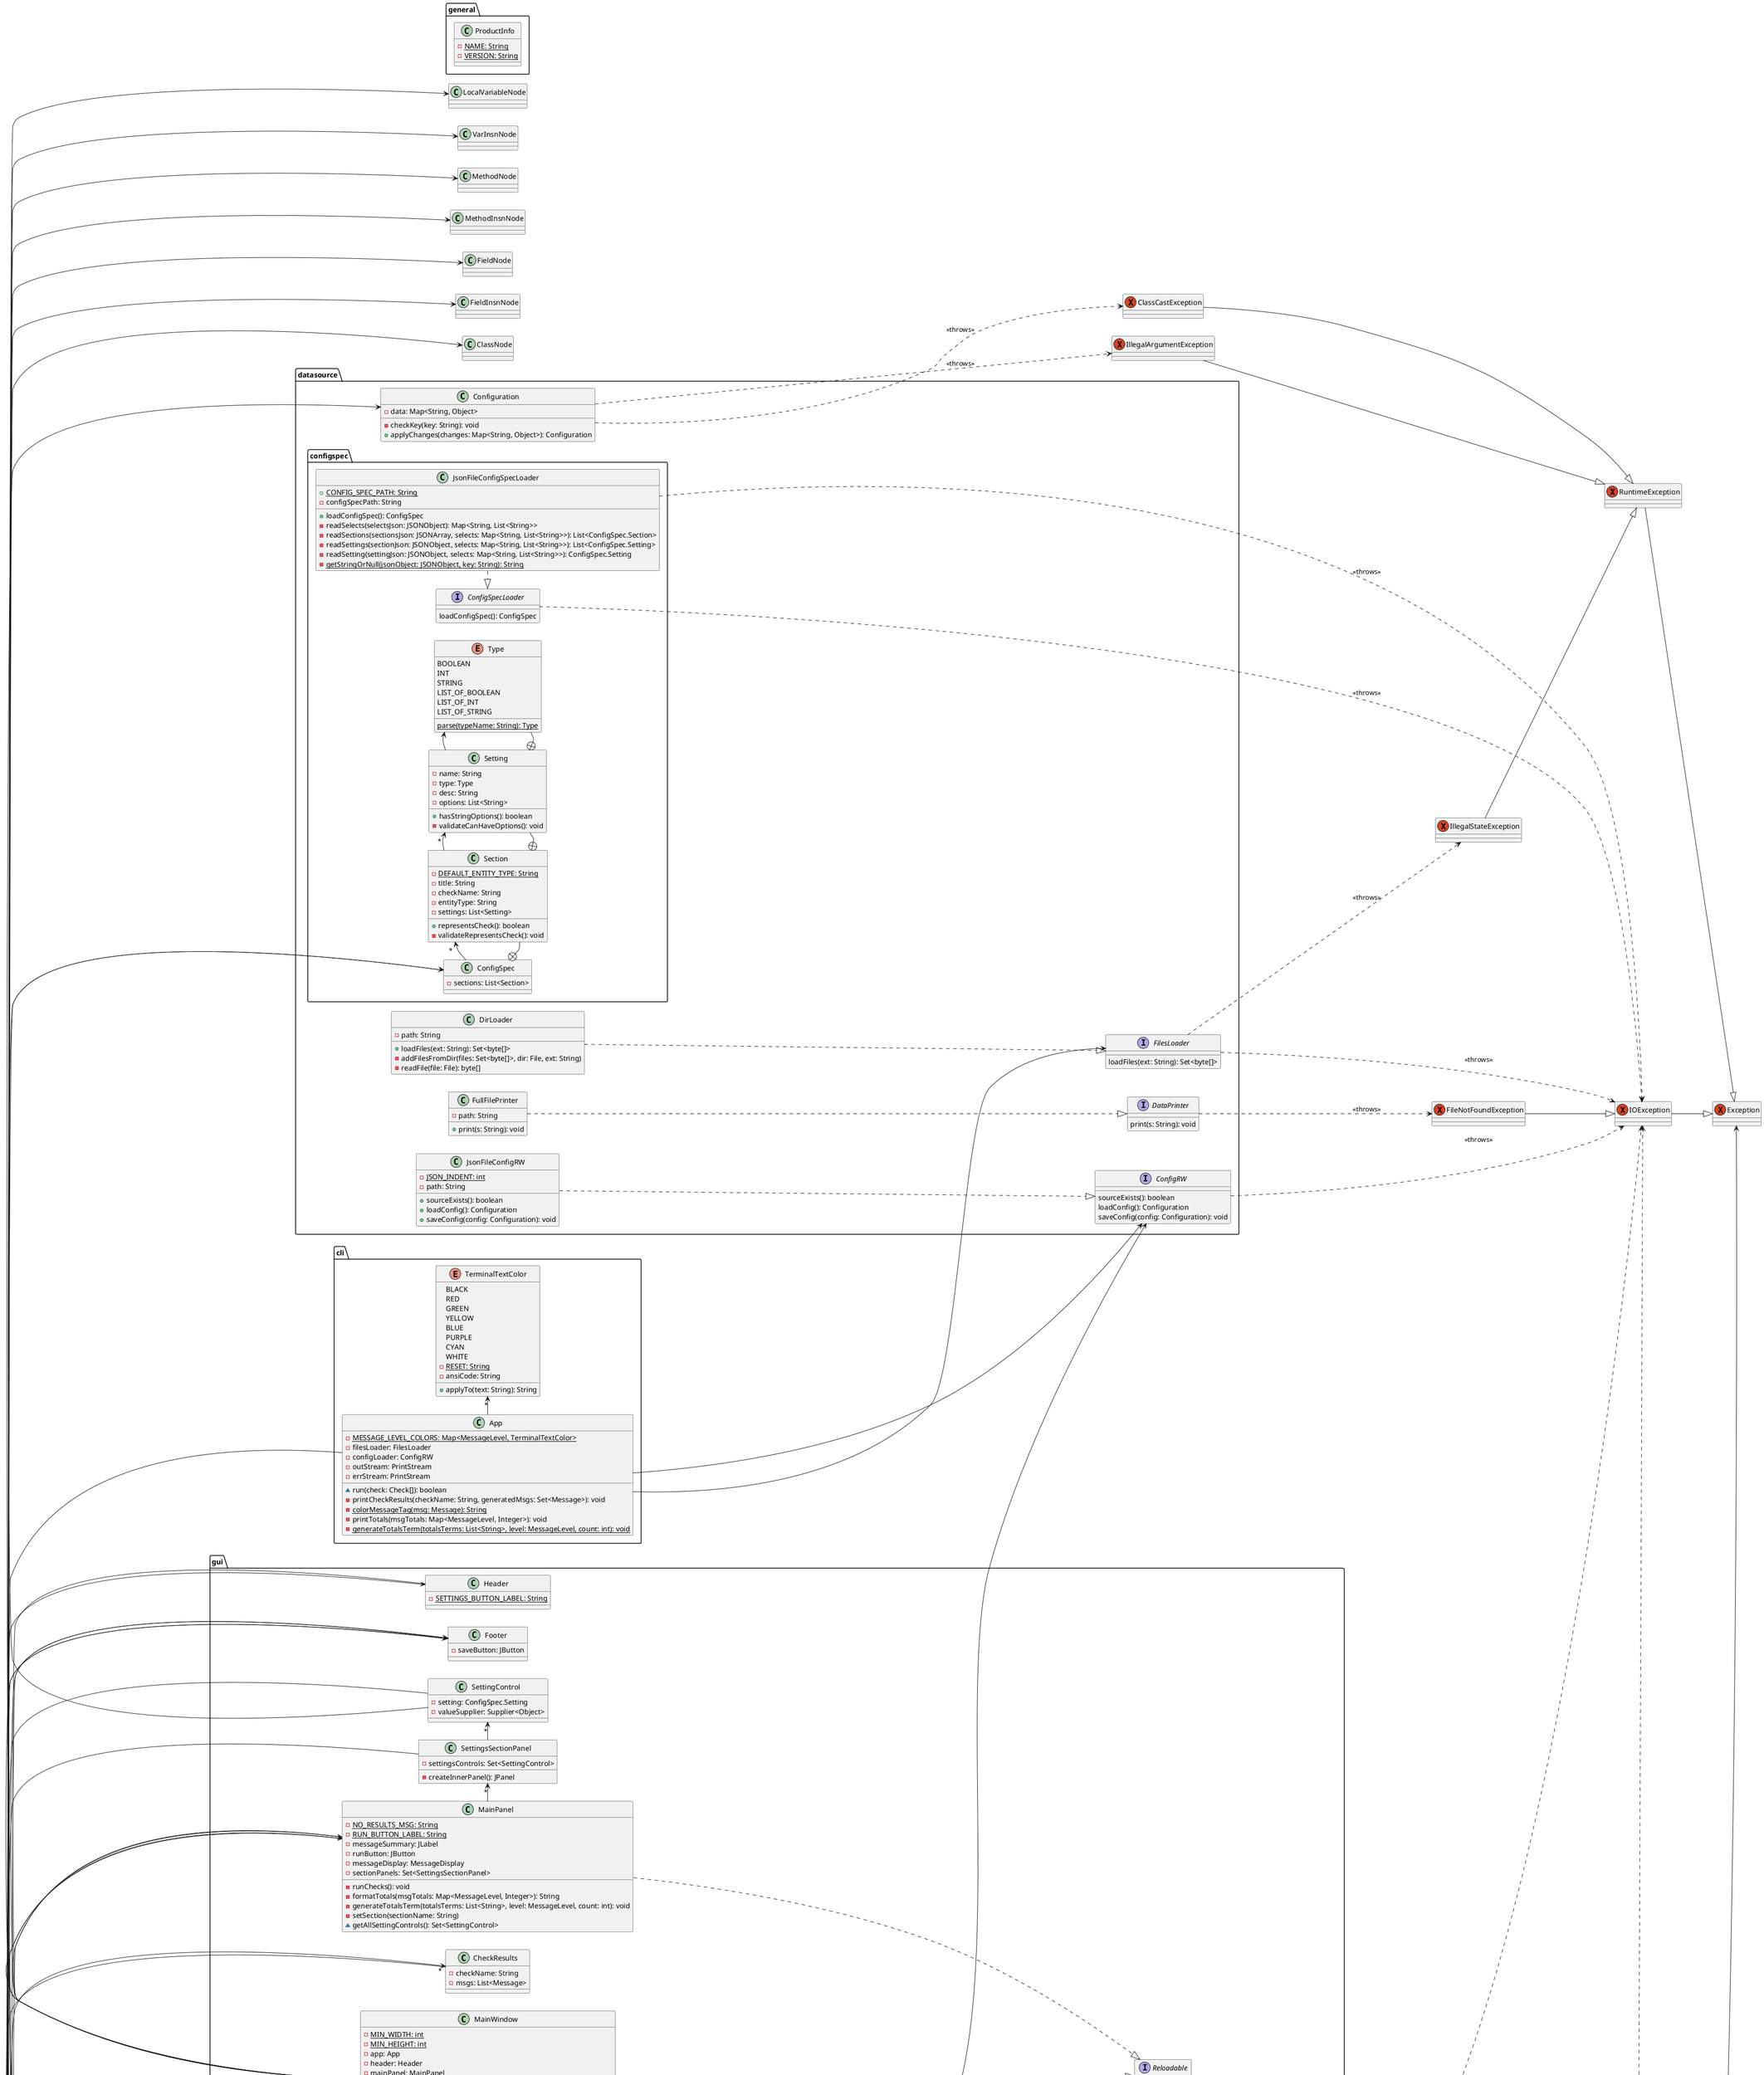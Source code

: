 @startuml
left to right direction
' scale 1024 width
' scale 768 height

package "cli" {
  class App {
    -{static} MESSAGE_LEVEL_COLORS: Map<MessageLevel, TerminalTextColor>
    -filesLoader: FilesLoader
    -configLoader: ConfigRW
    -outStream: PrintStream
    -errStream: PrintStream
    ~run(check: Check[]): boolean
    -printCheckResults(checkName: String, generatedMsgs: Set<Message>): void
    -{static} colorMessageTag(msg: Message): String
    -printTotals(msgTotals: Map<MessageLevel, Integer>): void
    -{static} generateTotalsTerm(totalsTerms: List<String>, level: MessageLevel, count: int): void
  }

  enum TerminalTextColor {
    BLACK
    RED
    GREEN
    YELLOW
    BLUE
    PURPLE
    CYAN
    WHITE
    -{static} RESET: String
   -ansiCode: String
    +applyTo(text: String): String
  }
}

package datasource.configspec {
  class ConfigSpec {
    -sections: List<Section>
  }
  class Section {
    -{static} DEFAULT_ENTITY_TYPE: String
    -title: String
    -checkName: String
    -entityType: String
    -settings: List<Setting>
    +representsCheck(): boolean
    -validateRepresentsCheck(): void

  }
  class Setting {
    -name: String
    -type: Type
    -desc: String
    -options: List<String>
    +hasStringOptions(): boolean
    -validateCanHaveOptions(): void
  }
  enum Type {
    BOOLEAN
    INT
    STRING
    LIST_OF_BOOLEAN
    LIST_OF_INT
    LIST_OF_STRING
    {static} parse(typeName: String): Type
  }

  interface ConfigSpecLoader {
    loadConfigSpec(): ConfigSpec
  }

  class JsonFileConfigSpecLoader {
    +{static} CONFIG_SPEC_PATH: String
    -configSpecPath: String
    +loadConfigSpec(): ConfigSpec
    -readSelects(selectsJson: JSONObject): Map<String, List<String>>
    -readSections(sectionsJson: JSONArray, selects: Map<String, List<String>>): List<ConfigSpec.Section>
    -readSettings(sectionJson: JSONObject, selects: Map<String, List<String>>): List<ConfigSpec.Setting>
    -readSetting(settingJson: JSONObject, selects: Map<String, List<String>>): ConfigSpec.Setting
    -{static} getStringOrNull(jsonObject: JSONObject, key: String): String
  }
}

package datasource {
  interface ConfigRW {
    sourceExists(): boolean
    loadConfig(): Configuration
    saveConfig(config: Configuration): void
  }

  class Configuration {
    -data: Map<String, Object>
    -checkKey(key: String): void
    +applyChanges(changes: Map<String, Object>): Configuration
  }

  interface DataPrinter {
    print(s: String): void
  }

  class DirLoader {
    -path: String
    +loadFiles(ext: String): Set<byte[]>
    -addFilesFromDir(files: Set<byte[]>, dir: File, ext: String)
    -readFile(file: File): byte[]
  }

  interface FilesLoader {
    loadFiles(ext: String): Set<byte[]>
  }

  class FullFilePrinter {
    -path: String
    +print(s: String): void
  }

  class JsonFileConfigRW {
    -{static} JSON_INDENT: int
    -path: String
    +sourceExists(): boolean
    +loadConfig(): Configuration
    +saveConfig(config: Configuration): void
  }
}

package domain.checks {
  class AdapterPatternCheck {
    -{static} NAME: String
    -{static} ADAPTER_CLASS_NAME_REGEX_KEY: String
    -{static} DEFAULT_ADAPTER_CLASS_NAME_REGEX: String
    +run(classes: ClassDataCollection, config: Configuration): Set<Message>
    -{static} findAdapters(classes: ClassDataCollection, adapterNamePattern: Pattern, messages: Set<Message>): Set<String>
    -{static} validateUsageOfAdapters(classes: ClassDataCollection, adapterFullNames: Set<String>, messages: Set<Messages>): void
  }

  class ConstantInterfaceCheck {
    -{static} NAME: String
    -{static} ALLOW_MARKER_INTERFACES_KEY: String
    +run(classes: ClassDataCollection, config: Configuration): Set<Message>
  }

  class CountCheckPropertyValidator {
    -generatedMessage: Message
    +validateGetInt(config: Configuration, key: String): Integer
  }

  abstract class GraphCheck {
    #graph: ClassGraph
    +run(classes: ClassDataCollection, config: Configuration): Set<Message>
    +{abstract} gRun(config: Configuration): Set<Message>
  }

  class ImmutableExceptionsCheck {
    -{static} NAME: String
    -{static} EXCEPTION_CLASS_NAME_REGEX: String
    +run(classes: ClassDataCollection, config: Configuration): Set<Message>
    -{static} checkExceptionsClass(classData: ClassData, messages: Set<Message>): void
  }

  class InformationHidingCheck {
    -{static} NAME: String
    -{static} GETTER_SETTER_LENGTH: int
    +run(classes: ClassDataCollection, config: Configuration): Set<Message>
    -indicateFieldsWithInformationHiding(publicFieldsToClass: Map<String, ArrayList<String>): Set<Message>
    -informationHidingClassCheck(classes: ClassDataCollection, publicFieldsToClass: Map<String, ArrayList<String>): void
    -checkFieldModifiers(fields: Set<FieldData>, publicFieldsToClass: Map<String, ArrayList<String>, currentClass: ClassData): void
    -checkForGettersAndSetters(field: FieldData, publicFieldsToClass: Map<String, ArrayList<String>, currentClass: ClassData): void
    -matchingMethodAndFieldName(field: FieldData, string1: String, string2: String, publicFieldsToClass: Map<String, ArrayList<String>, currentClass: ClassData): void
    -handlePublicFields(publicFieldsToClass: Map<String, ArrayList<String>, currentClass: ClassData, field: FieldData): void
  }

  class LowCouplingCheck {
    -maxInDegree: int
    -maxOutDegree: int
    -packageName: String
    -checkCycles: boolean
    -ignoreSelf: boolean
    -{static} NAME: String
    -messages: Set<Message>
    -lowestInDegrees: PriorityQueue<IntegerAndDegree>
    +gRun(config: Configuration): Set<Message>
    -checkCycles(): Set<Message>
    -recurseThroughClasses(): void
    -checkGraphDegrees(): void
    -handleExceededMaxOutDegree(i: int): void
    -handleExceededMaxInDegree(i: int): void
    -handleNegativeGraphDegrees(): void
    -parseConfig(config: Configuration): void
    -recursion(it: ClassGraphIterator, messages: Set<Message>, pq: PriorityQueue<IntegerAndDegree>, ignoreSelf: boolean): void
    -recurseThroughEdges(it: ClassGraphIterator, messages: Set<Message>, pq: PriorityQueue<IntegerAndDegree>, ignoreSelf: boolean): void
    -handleCycle(it: ClassGraphIterator, messages: Set<Message>, ignoreSelf: boolean): boolean
    -cyclePrint(classes: List<String>): String
  }

  class IntegerAndDegree <<Comparable>> {
    index: int
    inDegree: int
    compareTo(o: IntegerAndDegree): int
  }

  class MethodLengthCheck {
    -{static} NAME: String
    -{static} MAX_METHOD_LENGTH_KEY: String
    +run(classes: ClassDataCollection, config: Configuration): Set<Message>
    -checkClass(classData: ClassData, maxMethodLengthInstrs: int, messages: Set<Messages>): void
  }

  enum NamingConventions {
    lowercase
    UPPERCASE
    UPPER_CASE
    lower_case
    camelCase
    PascalCase
    ANY
    -checker: Function<char[], Boolean>
    +check(chars: char[]): boolean
  }

  class NamingConventionsCheck {
    -{static} NAME: String
    -checkConvention(str: String, convention: NamingConventions): boolean
    +run(classes: ClassDataCollection, config: Configuration): Set<Message>
    -runClassChecks(classInfo: ClassData, maxLength: int, messages: Set<Message>, methodNames: NamingConventions, methodParamNames: NamingConventions, localVarNames: NamingConventions): void
    -runMethodChecks(classInfo: ClassData, maxLength: int, messages: Set<Message>, methodNames: NamingConventions, methodParamNames: NamingConventions, localVarNames: NamingConventions, m: MethodData): void
    -runLocalVariableChecks(classInfo: ClassData, maxLength: int, messages: Set<Message>, methodNames: NamingConventions, methodParamNames: NamingConventions, localVarNames: NamingConventions, m: MethodData): void
    -runLocalVariableCheck(classInfo: ClassData, maxLength: int, messages: Set<Message>, methodNames: NamingConventions, methodParamNames: NamingConventions, localVarNames: NamingConventions, m: MethodData, lvar: VariableData): void
    -handleParametersWithLocalVariables(classInfo: ClassData, maxLength: int, messages: Set<Message>, methodNames: NamingConventions, methodParamNames: NamingConventions, localVarNames: NamingConventions, m: MethodData, lvar: VariableData): void
    -runFieldChecks(classInfo: ClassData, maxLength: int, messages: Set<Message>, enumConstantNames: NamingConventions, constantNames: NamingConventions, fieldNames: NamingConventions): void
    -handleNonEnumFields(classInfo: ClassData, maxLength: int, messages: Set<Message>, enumConstantNames: NamingConventions, constantNames: NamingConventions, fieldNames: NamingConventions): void
    -handleEnumFields(classInfo: ClassData, maxLength: int, messages: Set<Message>, enumConstantNames: NamingConventions, constantNames: NamingConventions, fieldNames: NamingConventions): void
    -handleEnumField(classInfo: ClassData, maxLength: int, messages: Set<Message>, enumConstantNames: NamingConventions, constantNames: NamingConventions, fieldNames: NamingConventions, f: FieldData): void
    -staticAndFinalCheck(classInfo: ClassData, maxLength: int, messages: Set<Message>, constantNames: NamingConventions, fieldNames: NamingConventions, f: FieldData): void
    -runPackageChecks(classInfo: ClassData, maxLength: int, messages: Set<Message>, packageNames: NamingConventions, allowEmptyPackage: boolean): void
    -checkPackage(packages: Set<String>, maxLength: int, messages: Set<Message>, packageNames: NamingConventions, allowEmptyPackage: boolean, pckg: String): void
    -handleIncorrectConventionsOrEmptyPackage(messages: Set<Message>, packageNames: NamingConventions, allowEmptyPackage: boolean, pckg: String): void
    -runClassNameChecks(classInfo: ClassData, maxLength: int, messages: Set<Message>, abstractNames: NamingConventions, interfaceNames: NamingConventions, enumNames: NamingConventions, classNames: NamingConventions): void
  }

  class NoGlobalVariablesCheck {
    -{static} NAME: String
    +run(classes: ClassDataCollection, config: Configuration): Set<Message>
  }

  class ObserverPatternCheck {
    -{static} NAME: String
    +gRun(config: Configuration): Set<Message>
    -checkInterfaces(checkInterface: boolean, dat: ClassData, it: ClassGraphIterator, messages: Set<Message>): void
    -containsObserverInterfaceOrAbstracts(it: ClassGraphIterator, edges: Set<ClassGraphIterator>, obsClasses: Set<String>): boolean
    -checkConcreteObservers(it: ClassGraphIterator, it2: ClassGraphIterator, obsClasses: Set<String>): boolean
    -checkConcreteSubjectsWithInterfaces(it: ClassGraphIterator, it2: ClassGraphIterator, obsClasses: Set<String>, j: int): boolean
    -checkAbstractClassesNonInterfaces(checkAbstract: boolean, dat: ClassData, it: ClassGraphIterator, messages: Set<Message>): void
    -containsAbstractNonInterfaces(it: ClassGraphIterator, obsClasses: Set<String>): boolean]
    -checkConcreteObserversWithAbstractNonInterfaces(it: ClassGraphIterator, obsClasses: Set<String>, it2: ClassGraphIterator): boolean
    -checkForConcreteSubjects(it: ClassGraphIterator, obsClasses: Set<String>, it2: ClassGraphIterator, j: int): boolean
    -checkConcreteClasses(checkConcrete: boolean, dat: ClassData, it: ClassGraphIterator, messages: Set<Message>): void
    -containsObserverInterface(it: ClassGraphIterator, obsClasses: Set<String>): boolean
    -containsConcreteImplementers(it: ClassGraphIterator, obsClasses: Set<String>, it2: ClassGraphIterator, patternFound: boolean): boolean
    -isConcreteClass(it: ClassGraphIterator, it2: ClassGraphIterator, j: int): boolean
  }

  class ParameterCountCheck {
    -{static} NAME: String
    -{static} MAX_NUM_PARAMS_KEY: String
    +run(classes: ClassDataCollection, config: Configuration): Set<Message>
    -checkClass(classData: ClassData, maxNumParams: int, messages: Set<Message>): void
  }

  class PlantUMLGenerator {
    -{static} NAME: String
    -{static} generateSVG(source: SourceStringReader): String
    -isValidFormat(str: String): boolean
    +gRun(config: Configuration): Set<Message>
    -createFileOutput(puml: StringBuilder, pumlOut: String, svgOut: String): void
    -checkClassRelationships(puml: StringBuilder, i: int, j: int, weight: int): void
    -checkImplementsRelationships(puml: StringBuilder, i: int, j: int, weight: int): void
    -checkHasRelationship(puml: StringBuilder, i: int, j: int, weight: int): void
    -checkExtendsRelationship(puml: StringBuilder, i: int, j: int, weight: int): void
    -checkDependsRelationship(puml: StringBuilder, i: int, j: int, weight: int): void
    -appendClassInfo(puml: StringBuilder, i: int, j: int, dependsArrow: String): void
    -writeHeader(puml: StringBuilder): void
    -generatePackage(ps: PackageStructure, puml: StringBuilder, numTabs: int): void
    -addPackageToUML(puml: StringBuilder, numTabs: int, p: PackageStructure): void
    -addClassToUML(puml: StringBuilder, c: String, numTabs: int): void
    -writeClass(cd: ClassData, puml: StringBuilder, numTabs: int): void
    -handleMethodWriting(cd: ClassData, puml: StringBuilder, numTabs: int): void
    -handleFieldWriting(cd: ClassData, puml: StringBuilder, numTabs: int): void
    -handleEnumWriting(cd: ClassData, puml: StringBuilder, numTabs: int): void
    -handleNonConstructorMethod(puml: StringBuilder, m: MethodData): void
    -{static} handleAdditionalParameters(puml: StringBuilder, m: MethodData, vi: int): void
    -{static} handleNonNullVariable(puml: StringBuilder, v: VariableData): void
    -appendAbstractStaticFinal(m: MethodData, numTabs: int, puml: StringBuilder): void
    -appendStaticFinalModifiers(numTabs: int, puml: StringBuilder, f: FieldData): void
    -handleEnumBasedOnField(cd: ClassData, puml: StringBuilder, numTabs: int, f: FieldData, enums: int): void
    -calculateEnums(cd: ClassData): int
    -printClassName(c: String, cd: ClassData, puml: StringBuilder, numTabs: int): void
    -appendAccessModifiers(am: AccessModifier, puml: StringBuilder): void
    -appendStatic(isStatic: boolean, puml: StringBuilder): void
    -appendFinal(isFinal: boolean, puml: StringBuilder): void
    -appendFinal(isAbstract: boolean, puml: StringBuilder): void
    -appendTabs(numTabs: int, puml: StringBuilder): void
    -printType(t: TypeStructure, puml: StringBuilder): void
    -handleSubtypes(t: TypeStructure, puml: StringBuilder): void
  }

  class ProgramToInterfaceNotImplementationCheck {
    -{static} NAME: String
    -{static} DOMAIN_PKG_NAME_KEY: String
    -{static} DEFAULT_DOMAIN_PKG_NAME: String
    -{static} ADAPTER_CLASS_NAME_REGEX_KEY: String
    -{static} DEFAULT_ADAPTER_CLASS_NAME_REGEX: String
    -{static} ALLOWED_DEPENDENCIES_KEY: String
    -{static} PRIMITIVE_TYPES: Set<String>
    -{static} OBJECT_TYPE: String
    -{static} PRIMITIVE_CLASSES: Set<String>
    -{static} COMMON_INTERFACES: Set<String>
    +run(classes: ClassDataCollection, config: Configuration): Set<Messages>
    -isTypeOkay(typeFullName: String, classes: ClassDataCollection, domainPkgName: String, allowedDeps: Set<String>): boolean
    -{static} stripArrayIndicators(typeFullName: String): String
  }

  class RequiredOverridesCheck {
    -{static} NAME: String
    -{static} TYPES_EMPTY: String[]
    -{static} TYPES_1_OBJECT: String[]
    +run(classes: ClassDataCollection, config: Configuration): Set<Messages>
    -validateCompareToImpliesEquals(classData: ClassData, messages: Set<Message>): void
    -validateEqualsImpliesHashCode(classData: ClassData, messages: Set<Message>): void
    -{static} classHasMethod(classData: ClassData, methodName: String, paramTypes: String[]): boolean
    -{static} paramTypesMatch(params: List<VariableData>, paramTypes: String[]): boolean
  }

  class StrategyPatternCheck {
    -{static} NAME: String
    +run(classes: ClassDataCollection, config: Configuration): Set<Messages>
    -{static} getClassFromName(className: String, classes: ClassDataCollection): ClassData
  }

  class TypeValidator {
    -validationFunc: Function<String, Boolean>
    -messageLevel: MessageLevel
    -classExemptionFunc: Function<ClassData, Boolean>
    -fieldMessagePattern: String
    -methodMessagePattern: String
    -paramMessagePattern: String
    +validateTypes(allClasses: Collection<ClassData>, messages: Set<Message>): void
    -validateFieldTypes(classData: ClassData, messages: Set<Message>): void
    -validateMethodTypes(classData: ClassData, messages: Set<Message>): void
    -validateParamTypes(classData: ClassData, messages: Set<Message>): void
  }

  class UnusedAbstractionsCheck {
    -{static} NAME: String
    +run(classes: ClassDataCollection, config: Configuration): Set<Messages>
  }
}

package domain.javadata {
  enum AccessModifier {
    PUBLIC
    PROTECTED
    PACKAGE_PRIVATE
    PRIVATE
    ~parseOpcodes(access: int): AccessModifier
  }

  interface ClassData {
    ~getFullName(): String
    ~getSimpleName(): String
    ~getPackageName(): String
    ~getAccessModifier: AccessModifier
    ~getClassType(): ClassType
    ~isAbstract(): boolean
    ~isStatic(): boolean
    ~isFinal(): boolean
    ~getSuperFullName(): String
    ~getInterfaceFullName(): Set<String>
    ~getFields(): Set<FieldData>
    ~getMethods(): Set<MethodData>
    ~getContainingClassFullName(): String
    ~getInnerClassFullNames(): Set<String>
  }

  class ClassDataCollection <<Collection<ClassData>>> {
    -classesByFullName: Map<String, ClassData>
    +containsFullName(fullName: String): boolean
    +getFullNames(): Set<String>
    +getFullNamesIncludingCompilerGenerated(): Set<String>
    +getClasses(): Set<ClassData>
    +getClassesIncludingCompilerGenerated(): Set<ClassData>
  }

  class ClassNodeAdapter {
    -classNode: ClassNode
    +getFullName(): String
    +getSimpleName(): String
    +getPackageName(): String
    +getAccessModifier: AccessModifier
    +getClassType(): ClassType
    +isAbstract(): boolean
    +isStatic(): boolean
    +~isFinal(): boolean
    +getSuperFullName(): String
    +getInterfaceFullName(): Set<String>
    +getFields(): Set<FieldData>
    +getMethods(): Set<MethodData>
    +getContainingClassFullName(): String
    +getInnerClassFullNames(): Set<String>
  }

  class ClassReaderUtil {
    +{static} read(javaBytecode: byte[]): ClassData
  }

  enum ClassType {
    CLASS
    INTERFACE
    ENUM
    ~{static} parseOpcodes(access: int): ClassType
  }

  interface FieldData {
    ~getName(): String
    ~getTypeFullName(): String
    ~getAccessModifier(): AccessModifier
    ~isStatic(): boolean
    ~isFinal(): boolean
    ~typeParam():  TypeStructure
    ~getAllTypeFullName(): Set<String>
  }

  class FieldInsnNodeAdapter {
    -insn: FieldInsnNode
    +getInstrType(): InstrType
    +getFieldOwnerFullName(): String
    +getFieldName(): String
    +getFieldTypeFullName(): String
    +getOperation(): VariableOperation
  }

  interface FieldInstrData {
    ~getFieldOwnerFullName(): String
    ~getFieldName(): String
    ~getFieldTypeFullName(): String
    ~getOperation(): VariableOperation
  }

  class FieldNodeAdapter {
    -fieldNode: FieldNode
    +getName(): String
    +getTypeFullName(): String
    +getAccessModifier(): AccessModifier
    +isStatic(): boolean
    +isFinal(): boolean
    +typeParam():  TypeStructure
    +getAllTypeFullName(): Set<String>
  }

  interface InstrData {
    ~getInstrType(): InstrType
  }

  enum InstrType {
    METHOD
    LOCAL_VARIABLE
    FIELD
  }

  interface LocalVarInstrData {
    ~getVarName(): String
    ~getVarTypeFullName(): String
    ~getOperation(): VariableOperation
  }

  class LocalVariableUtil {
    ~{static} findLocalVariableNode(var: int, localVars: List<LocalVariableNode>): LocalVariableNode
  }

  interface MethodData {
    -{static} CONSTRUCTOR_NAME: String
    -{static} STATIC_INITIALIZER_NAME: String
    ~getName(): String
    ~getReturnTypeFullName(): String
    ~getReturnTypeStructure(): TypeStructure
    ~getAllReturnTypeFullName(): Set<String>
    ~getAccessModifier(): AccessModifier
    ~isStatic(): boolean
    ~isFinal(): boolean
    ~isAbstract(): boolean
    ~getParams(): List<VariableData>
    ~getExceptionTypeFullNames(): Set<String>
    ~getLocalVariables(): Set<VariableData>
    ~getInstructions(): List<InstrData>
  }

  class MethodInsnNodeAdapter {
    -insn: MethodInsnNode
    +getInstrType(): InstrType
    +getMethodOwnerFullName(): String
    +getMethodName(): String
    +getMethodReturnTypeFullName(): String
  }

  interface MethodInstrData {
    ~getMethodOwnerFullName(): String
    ~getMethodName(): String
    ~getMethodReturnTypeFullName(): String
  }

  class MethodNodeAdapter {
    -{static} THIS: String
    -methodNode: MethodNode
    +getName(): String
    +getReturnTypeFullName(): String
    +getReturnTypeStructure(): TypeStructure
    +getAllReturnTypeFullName(): Set<String>
    +getAccessModifier(): AccessModifier
    +isStatic(): boolean
    +isFinal(): boolean
    +isAbstract(): boolean
    +getParams(): List<VariableData>
    +getExceptionTypeFullNames(): Set<String>
    +getLocalVariables(): Set<VariableData>
    +getInstructions(): List<InstrData>
  }

  class NameUtil {
    +{static} isCompilerGenerated(fullName: String): boolean
  }

  class OtherInsnNodeAdapter {
    +getInstrType(): InstrType
  }

  class TypeStructure {
    -baseTypeFullNamee: String
    -numOfArray: int
    -subtypes: List<TypeStructure>
    +getAllFullTypeNames(): Set<String>
  }

  class VarInsnNodeAdapter {
    -insn: VarInsnNode
    -localVariableNode: LocalVariableNode
    +getInstrType(): InstrType
    +getVarName(): String
    +getVarTypeFullName(): String
    +getOperation(): VariableOperation
  }

  class VariableData {
    -name: String
    -typeFullName: String
    -signature: String
    +equals(obj: Object): boolean
    +hashCode(): int
    +typeParam(): TypeStructure
  }

  enum  VariableOperation {
    GET
    SET
    RETURN
    ~{static} parseOpcode(opcode: int): VariableOperation
  }
}

package domain {
  abstract class Check {
    -name: String
    -isEnabledByDefault: boolean
    +isEnabled(configValue: Boolean): boolean
    +{abstract} run(classes: ClassDataCollection, config: Configuration): Set<Message>
  }

  class CheckRoster {
    +{static} CHECKS: Check[]
  }

  class CheckUtil {
    -{static} CLASS_FILE_EXT: String
    -{static} ENABLE_KEY_PREFIX: String
    -{static} SKIP_UNMARKED_CHECKS_KEY: String
    +{static} readInClasses(classFiles: Set<byte[]>): ClassDataCollection
    +{static} runAllChecks(checks: Check[], classes: ClassDataCollection, config: Configuration, msgTotals: Map<MessageLevel, Integer>, resultsHandler: BiConsumer<String, Set<Message>>): int
    -{static} runCheck(check: Check, classes: ClassDataCollection, config: Configuration, msgTotals: Map<MessageLevel, Integer>, resultsHandler: BiConsumer<String, Set<Message>>): void
    -{static} initMsgTotals(): void
  }

  class ClassGraph {
    -classDataCollection: ClassDataCollection
    -classes: Map<String, Integer>
    -inverse: Map<Integer, String>
    -weightedEdges: int[][]
    -numClasses: int
    -removeArray(s: String): String
    -retrieveClassInformation(): void
    -initializeEdges(): void
    -populateEdges(): void
    -checkForDependencies(classInfo: ClassData, i: int): void
    -checkForPreviousImplementsOrExtends(depSet: Set<String>, i: int): void
    -removeDuplicatesFromMethods(methodsIterator: Iterator<MethodData>, depSet: Set<String>): void
    -removeDuplicatesFromInstructions(mdTemp: MethodData, depSet: Set<String>): void
    -removeDuplicatesFromParameters(mdTemp: MethodData, depSet: Set<String>): void
    -removeDuplicatesFromLocalVariables(mdTemp: MethodData, depSet: Set<String>): void
    -checkForComposition(classInfo: ClassData, i: int): void
    -checkFieldTypes(fdTemp: FieldData, i: int): void
    -checkForImplements(classInfo: ClassData, i: int): void
    -checkForInheritance(classInfo: ClassData, i: int): void
    +{static} checkExtend(weight: int): boolean
    +{static} checkImplement(weight: int): boolean
    +{static} checkHasA(weight: int): boolean
    +{static} checkDepends(weight: int): boolean
    +inDegree(v: int): int
    +outDegree(v: int): int
    +graphIterator(start: int): ClassGraphIterator
    +column(j: int): int[]
  }

  class ClassGraphIterator {
    -graph: ClassGraph
    -vertex: int
    -path: List<Integer>
    +followEdge(): Set<ClassGraphIterator>
    +followEdge(extend: int, implement: int, hasA: int, depends: int): Set<ClassGraphIterator>
    +hasCycle(): boolean
  }

  class Message {
    +level: MessageLevel
    +text: String
    +classFullNames: Set<String>
    +toString(): String
    +toStringWithoutLevel(): String
    +equals(obj: Object): boolean
    +hashCode(): int
  }

  enum MessageLevel {
    ERROR
    WARNING
    INFO
    +abbreviation: String
  }

  class PackageStructure {
    -thisPackageName: String
    -subPackages: Set<PackageStructure>
    -classes: Set<String>
    -parseClasses(classes: Map<String, String>): void
  }
}

package general {
  class ProductInfo {
    -{static} NAME: String
    -{static} VERSION: String
  }
}

package gui {
  class App {
    ~{static} CONFIG_PATH: String
    -{static} TARGET_PATH_KEY: String
    -configSpec: ConfigSpec
    -checks: Check[]
    -configRW: ConfigRW
    -config: Configuration
    -configLoadEx: Exception
    -configSaveEx: Exception
    -msgTotals: Map<MessageLevel, Integer>
    -checkResults: List<CheckResults>
    -reloaders: Set<Reloadable>
    -loadConfig(): void
    ~retrieveConfigLoadEx(): Exception
    -clearCheckResults(): void
    -saveConfig(): void
    ~retrieveConfigSaveEx(): Exception
    ~canRunNow(): boolean
    ~setTargetPath(targetPath: String): void
    ~runChecks(): void
    ~hasResults(): boolean
    ~updateConfig(changes: Map<String, Object>): void
    ~addReloader(): void
    ~removeReloader(): void
    -triggerReload(): void
  }

  class CheckResults {
    -checkName: String
    -msgs: List<Message>
  }

  class FilePicker {
    -TEXT_FIELD_MIN_COLS: int
    -PATH_FIELD_PLACEHOLDER_TEXT: String
    -BROWSE_BUTTON_LABEL: String
    -pathUpdateHandler: Consumer<String>
    -pathField: JTextField
    -browse(): void
  }

  class FileUtil {
    +{static} currentWorkingDirectory(): File
  }

  class GuiUtil {
    -{static} PAD: int
    +{static} formatTitle(title: String): String
    +{static} showError(parent: Component, message: String): void
    +{static} withWaitCursor(component: Component, func: Runnable): void
    +{static} createHeading(text: String): JLabel
    +{static} createButton(text: String, action: ActionListener): JLabel
    +{static} setPaddedContentPane(component: RootPaneContainer): void
    +{static} addTextFieldDocumentUpdateListener(textField: JTextField, func: Consumer<DocumentEvent>): void
    +{static} getScaledIcon(icon: Icon, scaleFactor: double): Icon
  }

  class MainWindow  {
    -{static} MIN_WIDTH: int
    -{static} MIN_HEIGHT: int
    -app: App
    -header: Header
    -mainPanel: MainPanel
    -footer: Footer
    -exit(status: int): void
    -checkForConfigLoadException(): void
    -askWhetherToProceedWithBadConfig(configLoadEx: Exception): boolean
    -openSettings(): void
    -checkForConfigSaveException(): void
  }

  class Header {
    -{static} SETTINGS_BUTTON_LABEL: String
  }

  class MainPanel {
    -{static} NO_RESULTS_MSG: String
    -{static} RUN_BUTTON_LABEL: String
    -messageSummary: JLabel
    -runButton: JButton
    -messageDisplay: MessageDisplay
    -runChecks(): void
    -formatTotals(msgTotals: Map<MessageLevel, Integer>): String
    -generateTotalsTerm(totalsTerms: List<String>, level: MessageLevel, count: int): void
  }

  class Footer {
  }

  class MessageDisplay {
    -{static} NO_RESULTS_TEXT: String
    -{static} NO_CHECKS_RUN_TEXT: String
    -{static} NO_MESSAGES_TEXT: String
    -tree: JTree
    ~clearMessages(): void
    ~displayMessages(checkResults: List<CheckResults>): void
    -displayErrorMessageOnTree(errorMessage: String): void
    -{static} createNodes(root: DefaultMutableTreeNode, checkResults: List<CheckResults>): void
    -{static} formatCheckFolderText(resultsEntry: CheckResults): String
  }

  class MessageCellRenderer {
    -{static} ICON_MAP: Map<MessageLevel, Icon>
    +getTreeCellRendererComponent(tree: JTree, value: Object, isSelected: boolean, isExpanded: boolean, isLeaf: boolean, row: int, hasFocus: boolean): Component
  }

  interface Reloadable {
    ~reload(): void
  }

  class SettingsWindow {
    -{static} TITLE: String
    -{static} MIN_WIDTH: int
    -{static} MIN_HEIGHT: int
    -{static} CTRL_PAD: int
    -{static} BOOLEAN_OPTIONS: Boolean[]
    -{static} BOOLEAN_OPTION_NAMES: String[]
    -{static} NO_SELECTION_STRING: String
    -app: App
    -sidebar: Sidebar
    -mainPanel: MainPanel
    -footer: Footer
    -getSectionNames(): String[]
    -saveAndClose(): void
    -onCloseButton(): void
  }

  class Sidebar {
  }

  class MainPanel {
    -sectionPanels: Set<SettingsSectionPanel>
    -setSection(sectionName: String)
    ~getAllSettingControls(): Set<SettingControl>
  }

  class SettingsSectionPanel {
    -settingsControls: Set<SettingControl>
    -createInnerPanel(): JPanel
  }

  class SettingControl {
    -setting: ConfigSpec.Setting
    -valueSupplier: Supplier<Object>
  }

  class Footer {
    -saveButton: JButton
  }
}

exception IOException {
}

exception Exception {
}

exception IllegalArgumentException {
}

exception RuntimeException {
}

exception FileNotFoundException {
}

exception IllegalStateException {
}

exception ClassCastException {
}
' cli package
cli.App ->"*" MessageLevel
cli.App ->"*" TerminalTextColor
cli.App -> ConfigRW
cli.App -> FilesLoader

' datasource.config package
ConfigSpec +- Section
ConfigSpec ->"*" Section
Section +- Setting
Section ->"*" Setting
Setting +- Type
Setting -> Type
JsonFileConfigSpecLoader .|> ConfigSpecLoader

' datasource package
DirLoader ..|> FilesLoader
FullFilePrinter ..|> DataPrinter
JsonFileConfigRW ..|> ConfigRW
ConfigSpecLoader ..> IOException: <<throws>>
JsonFileConfigSpecLoader ..> IOException: <<throws>>
ConfigRW ..> IOException: <<throws>>
Configuration ..> IllegalArgumentException: <<throws>>
Configuration ..> ClassCastException: <<throws>>
DataPrinter ..> FileNotFoundException: <<throws>>
FilesLoader ..> IOException: <<throws>>
FilesLoader ..> IllegalStateException: <<throws>>
PlantUMLGenerator ..> IOException: <<throws>>

' domain.checks package
AdapterPatternCheck --|> Check
ConstantInterfaceCheck --|> Check
CountCheckPropertyValidator -> Message
GraphCheck  --|> Check
GraphCheck -> ClassGraph
ImmutableExceptionsCheck --|> Check
InformationHidingCheck --|> Check
LowCouplingCheck --|> GraphCheck
LowCouplingCheck ->"*" IntegerAndDegree
IntegerAndDegree +- LowCouplingCheck
MethodLengthCheck --|> Check
NamingConventionsCheck --|> Check
NoGlobalVariablesCheck --|> Check
ObserverPatternCheck --|> GraphCheck
ParameterCountCheck --|> Check
PlantUMLGenerator --|> GraphCheck
ProgramToInterfaceNotImplementationCheck --|> Check
RequiredOverridesCheck --|> Check
StrategyPatternCheck --|> Check
TypeValidator -> MessageLevel
UnusedAbstractionsCheck --|> Check

' domain.javadata
ClassDataCollection ->"*" ClassData
ClassNodeAdapter -> ClassNode
ClassNodeAdapter ..|> ClassData
FieldInsnNodeAdapter -> FieldInsnNode
FieldInsnNodeAdapter ..|> FieldInstrData
FieldInstrData --|> InstrData
FieldNodeAdapter -> FieldNode
FieldNodeAdapter ..|> FieldData
LocalVarInstrData --|> InstrData
MethodInsnNodeAdapter -> MethodInsnNode
MethodInsnNodeAdapter ..|> MethodInstrData
MethodNodeAdapter -> MethodNode
MethodNodeAdapter ..|> MethodData
OtherInsnNodeAdapter ..|> InstrData
VarInsnNodeAdapter -> VarInsnNode
VarInsnNodeAdapter -> LocalVariableNode
VarInsnNodeAdapter ..|> LocalVarInstrData

' domain
CheckRoster ->"*" Check
ClassGraph -> ClassDataCollection
ClassGraphIterator -> ClassGraph
Message -> MessageLevel

' general

' gui
gui.App -> ConfigSpec
gui.App ->"*" Check
gui.App -> ConfigRW
gui.App -> Configuration
gui.App -> Exception
gui.App ->"*" MessageLevel
gui.App ->"*" Reloadable
gui.App ..> IOException: <<throws>>
gui.App ->"*" CheckResults
gui.App +- CheckResults
MainWindow ..|> Reloadable
MainWindow -> gui.App
MainWindow +- Header
MainWindow -> Header
MainWindow +- MainPanel
MainWindow -> MainPanel
MainWindow +- Footer
MainWindow -> Footer
MainPanel ..|> Reloadable
MessageDisplay +- MessageCellRenderer
MessageCellRenderer ->"*" MessageLevel
SettingsWindow -> gui.App
SettingsWindow -> Sidebar
SettingsWindow -> MainPanel
SettingsWindow -> Footer
MainPanel ->"*" SettingsSectionPanel
SettingsSectionPanel ->"*" SettingControl
SettingControl -> ConfigSpec
SettingsWindow +- MainPanel
SettingsWindow +- SettingsSectionPanel
SettingsWindow +- SettingControl
SettingsWindow +- Footer

' exceptions
FileNotFoundException --|> IOException
IOException --|> Exception
ClassCastException --|> RuntimeException
IllegalStateException --|> RuntimeException
IllegalArgumentException --|> RuntimeException
RuntimeException --|> Exception
@enduml